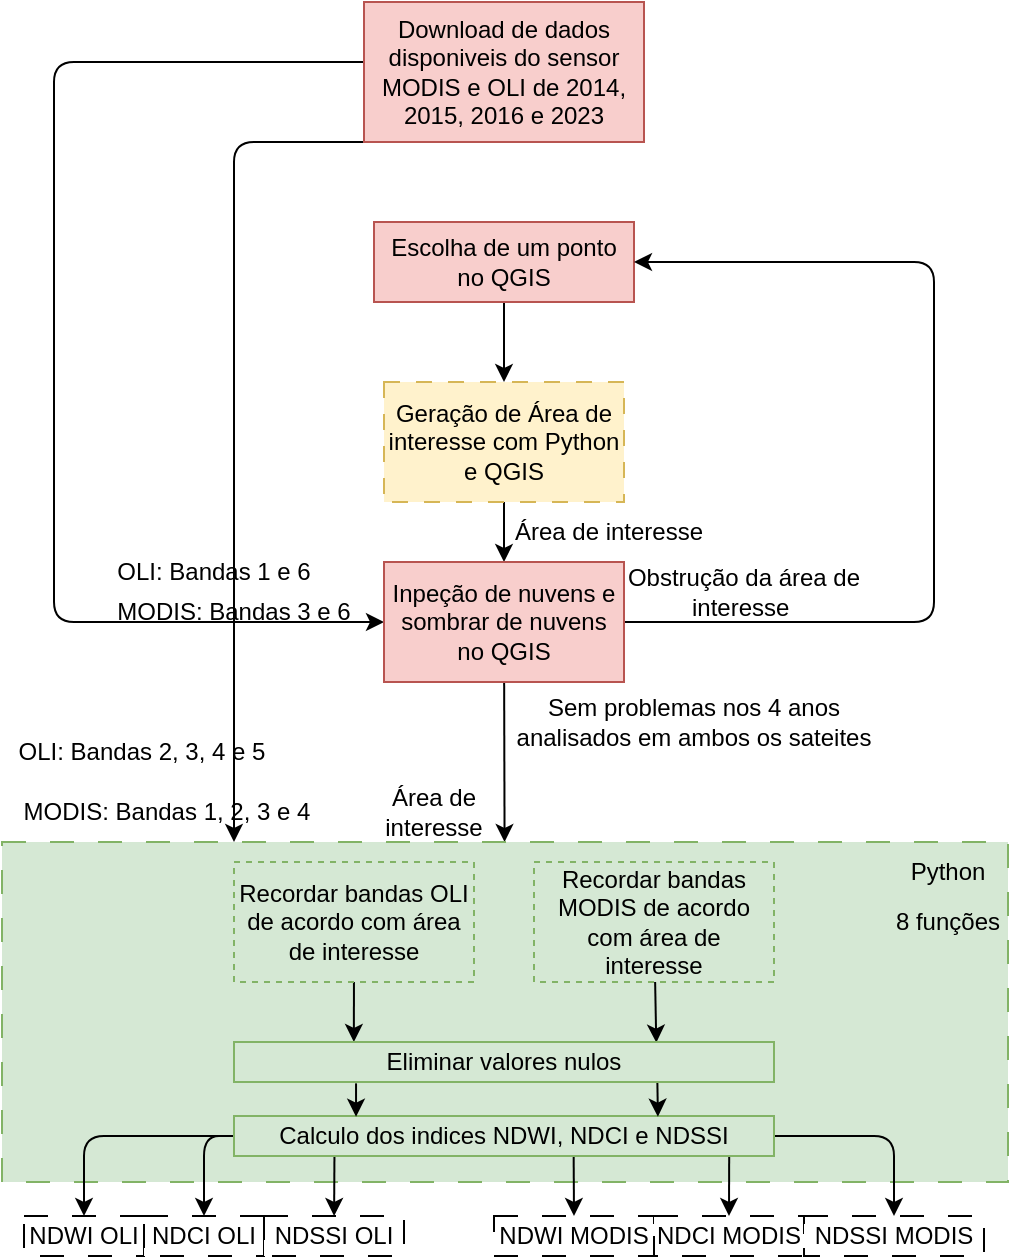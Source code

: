 <mxfile>
    <diagram id="s9P3gF4LQeoyMBb5u6v9" name="Page-1">
        <mxGraphModel dx="832" dy="597" grid="1" gridSize="10" guides="1" tooltips="1" connect="1" arrows="1" fold="1" page="1" pageScale="1" pageWidth="850" pageHeight="1100" math="0" shadow="0">
            <root>
                <mxCell id="0"/>
                <mxCell id="1" parent="0"/>
                <mxCell id="8" style="edgeStyle=none;html=1;entryX=0;entryY=0.5;entryDx=0;entryDy=0;" edge="1" parent="1" target="6">
                    <mxGeometry relative="1" as="geometry">
                        <mxPoint x="360" y="40" as="sourcePoint"/>
                        <mxPoint x="360" y="300" as="targetPoint"/>
                        <Array as="points">
                            <mxPoint x="200" y="40"/>
                            <mxPoint x="200" y="320"/>
                        </Array>
                    </mxGeometry>
                </mxCell>
                <mxCell id="18" style="edgeStyle=none;html=1;exitX=0;exitY=1;exitDx=0;exitDy=0;" edge="1" parent="1" source="2">
                    <mxGeometry relative="1" as="geometry">
                        <mxPoint x="290" y="430" as="targetPoint"/>
                        <Array as="points">
                            <mxPoint x="290" y="80"/>
                            <mxPoint x="290" y="130"/>
                        </Array>
                    </mxGeometry>
                </mxCell>
                <mxCell id="2" value="Download de dados disponiveis do sensor MODIS e OLI de 2014, 2015, 2016 e 2023" style="rounded=0;whiteSpace=wrap;html=1;fillColor=#f8cecc;strokeColor=#b85450;" vertex="1" parent="1">
                    <mxGeometry x="355" y="10" width="140" height="70" as="geometry"/>
                </mxCell>
                <mxCell id="7" value="" style="edgeStyle=none;html=1;" edge="1" parent="1" source="4" target="6">
                    <mxGeometry relative="1" as="geometry"/>
                </mxCell>
                <mxCell id="4" value="Geração de Área de interesse com Python e QGIS" style="rounded=0;whiteSpace=wrap;html=1;fillColor=#fff2cc;strokeColor=#d6b656;dashed=1;dashPattern=8 8;" vertex="1" parent="1">
                    <mxGeometry x="365" y="200" width="120" height="60" as="geometry"/>
                </mxCell>
                <mxCell id="5" value="" style="edgeStyle=none;html=1;" edge="1" parent="1" source="3" target="4">
                    <mxGeometry relative="1" as="geometry"/>
                </mxCell>
                <mxCell id="3" value="Escolha de um ponto no QGIS" style="rounded=0;whiteSpace=wrap;html=1;fillColor=#f8cecc;strokeColor=#b85450;" vertex="1" parent="1">
                    <mxGeometry x="360" y="120" width="130" height="40" as="geometry"/>
                </mxCell>
                <mxCell id="12" style="edgeStyle=none;html=1;" edge="1" parent="1" source="6" target="11">
                    <mxGeometry relative="1" as="geometry"/>
                </mxCell>
                <mxCell id="16" style="edgeStyle=none;html=1;entryX=1;entryY=0.5;entryDx=0;entryDy=0;" edge="1" parent="1" source="6" target="3">
                    <mxGeometry relative="1" as="geometry">
                        <mxPoint x="500" y="40" as="targetPoint"/>
                        <Array as="points">
                            <mxPoint x="640" y="320"/>
                            <mxPoint x="640" y="180"/>
                            <mxPoint x="640" y="140"/>
                        </Array>
                    </mxGeometry>
                </mxCell>
                <mxCell id="6" value="Inpeção de nuvens e sombrar de nuvens no QGIS" style="rounded=0;whiteSpace=wrap;html=1;fillColor=#f8cecc;strokeColor=#b85450;" vertex="1" parent="1">
                    <mxGeometry x="365" y="290" width="120" height="60" as="geometry"/>
                </mxCell>
                <mxCell id="9" value="OLI: Bandas 1 e 6" style="text;html=1;strokeColor=none;fillColor=none;align=center;verticalAlign=middle;whiteSpace=wrap;rounded=0;" vertex="1" parent="1">
                    <mxGeometry x="225" y="280" width="110" height="30" as="geometry"/>
                </mxCell>
                <mxCell id="10" value="MODIS: Bandas 3 e 6" style="text;html=1;strokeColor=none;fillColor=none;align=center;verticalAlign=middle;whiteSpace=wrap;rounded=0;" vertex="1" parent="1">
                    <mxGeometry x="225" y="300" width="130" height="30" as="geometry"/>
                </mxCell>
                <mxCell id="11" value="" style="rounded=0;whiteSpace=wrap;html=1;fillColor=#d5e8d4;strokeColor=#82b366;dashed=1;dashPattern=12 12;" vertex="1" parent="1">
                    <mxGeometry x="174" y="430" width="503" height="170" as="geometry"/>
                </mxCell>
                <mxCell id="13" value="Sem problemas nos 4 anos analisados em ambos os sateites" style="text;html=1;strokeColor=none;fillColor=none;align=center;verticalAlign=middle;whiteSpace=wrap;rounded=0;" vertex="1" parent="1">
                    <mxGeometry x="425" y="330" width="190" height="80" as="geometry"/>
                </mxCell>
                <mxCell id="17" value="Obstrução da área de interesse&amp;nbsp;" style="text;html=1;strokeColor=none;fillColor=none;align=center;verticalAlign=middle;whiteSpace=wrap;rounded=0;" vertex="1" parent="1">
                    <mxGeometry x="485" y="290" width="120" height="30" as="geometry"/>
                </mxCell>
                <mxCell id="19" value="OLI: Bandas 2, 3, 4 e 5" style="text;html=1;strokeColor=none;fillColor=none;align=center;verticalAlign=middle;whiteSpace=wrap;rounded=0;" vertex="1" parent="1">
                    <mxGeometry x="174" y="370" width="140" height="30" as="geometry"/>
                </mxCell>
                <mxCell id="20" value="MODIS: Bandas 1, 2, 3 e 4" style="text;html=1;strokeColor=none;fillColor=none;align=center;verticalAlign=middle;whiteSpace=wrap;rounded=0;" vertex="1" parent="1">
                    <mxGeometry x="174" y="400" width="165" height="30" as="geometry"/>
                </mxCell>
                <mxCell id="22" value="Área de interesse" style="text;html=1;strokeColor=none;fillColor=none;align=center;verticalAlign=middle;whiteSpace=wrap;rounded=0;" vertex="1" parent="1">
                    <mxGeometry x="360" y="400" width="60" height="30" as="geometry"/>
                </mxCell>
                <mxCell id="24" value="Área de interesse" style="text;html=1;strokeColor=none;fillColor=none;align=center;verticalAlign=middle;whiteSpace=wrap;rounded=0;" vertex="1" parent="1">
                    <mxGeometry x="425" y="260" width="105" height="30" as="geometry"/>
                </mxCell>
                <mxCell id="41" style="edgeStyle=none;html=1;entryX=0.222;entryY=0;entryDx=0;entryDy=0;entryPerimeter=0;" edge="1" parent="1" source="25" target="40">
                    <mxGeometry relative="1" as="geometry"/>
                </mxCell>
                <mxCell id="25" value="Recordar bandas OLI de acordo com área de interesse" style="rounded=0;whiteSpace=wrap;html=1;fillColor=#d5e8d4;strokeColor=#82b366;fillStyle=auto;dashed=1;" vertex="1" parent="1">
                    <mxGeometry x="290" y="440" width="120" height="60" as="geometry"/>
                </mxCell>
                <mxCell id="42" style="edgeStyle=none;html=1;entryX=0.782;entryY=0.016;entryDx=0;entryDy=0;entryPerimeter=0;" edge="1" parent="1" source="26" target="40">
                    <mxGeometry relative="1" as="geometry"/>
                </mxCell>
                <mxCell id="26" value="Recordar bandas MODIS de acordo com área de interesse" style="rounded=0;whiteSpace=wrap;html=1;fillColor=#d5e8d4;strokeColor=#82b366;dashed=1;" vertex="1" parent="1">
                    <mxGeometry x="440" y="440" width="120" height="60" as="geometry"/>
                </mxCell>
                <mxCell id="37" style="edgeStyle=none;html=1;entryX=0.5;entryY=0;entryDx=0;entryDy=0;" edge="1" parent="1" source="27" target="30">
                    <mxGeometry relative="1" as="geometry">
                        <Array as="points">
                            <mxPoint x="215" y="577"/>
                        </Array>
                    </mxGeometry>
                </mxCell>
                <mxCell id="38" style="edgeStyle=none;html=1;exitX=0;exitY=0.5;exitDx=0;exitDy=0;" edge="1" parent="1" source="27" target="32">
                    <mxGeometry relative="1" as="geometry">
                        <Array as="points">
                            <mxPoint x="275" y="577"/>
                        </Array>
                    </mxGeometry>
                </mxCell>
                <mxCell id="39" style="edgeStyle=none;html=1;exitX=0.186;exitY=0.99;exitDx=0;exitDy=0;exitPerimeter=0;" edge="1" parent="1" source="27" target="33">
                    <mxGeometry relative="1" as="geometry">
                        <Array as="points"/>
                    </mxGeometry>
                </mxCell>
                <mxCell id="45" style="edgeStyle=none;html=1;entryX=0.5;entryY=0;entryDx=0;entryDy=0;exitX=1;exitY=0.5;exitDx=0;exitDy=0;" edge="1" parent="1" source="27" target="36">
                    <mxGeometry relative="1" as="geometry">
                        <Array as="points">
                            <mxPoint x="620" y="577"/>
                        </Array>
                    </mxGeometry>
                </mxCell>
                <mxCell id="46" style="edgeStyle=none;html=1;entryX=0.5;entryY=0;entryDx=0;entryDy=0;exitX=0.917;exitY=0.973;exitDx=0;exitDy=0;exitPerimeter=0;" edge="1" parent="1" source="27" target="35">
                    <mxGeometry relative="1" as="geometry"/>
                </mxCell>
                <mxCell id="47" style="edgeStyle=none;html=1;entryX=0.5;entryY=0;entryDx=0;entryDy=0;exitX=0.629;exitY=1.02;exitDx=0;exitDy=0;exitPerimeter=0;" edge="1" parent="1" source="27" target="34">
                    <mxGeometry relative="1" as="geometry"/>
                </mxCell>
                <mxCell id="27" value="Calculo dos indices NDWI, NDCI e NDSSI" style="rounded=0;whiteSpace=wrap;html=1;fillColor=#d5e8d4;strokeColor=#82b366;" vertex="1" parent="1">
                    <mxGeometry x="290" y="567" width="270" height="20" as="geometry"/>
                </mxCell>
                <mxCell id="30" value="NDWI OLI" style="rounded=0;whiteSpace=wrap;html=1;dashed=1;dashPattern=12 12;" vertex="1" parent="1">
                    <mxGeometry x="185" y="617" width="60" height="20" as="geometry"/>
                </mxCell>
                <mxCell id="32" value="NDCI OLI" style="rounded=0;whiteSpace=wrap;html=1;dashed=1;dashPattern=12 12;" vertex="1" parent="1">
                    <mxGeometry x="245" y="617" width="60" height="20" as="geometry"/>
                </mxCell>
                <mxCell id="33" value="NDSSI OLI" style="rounded=0;whiteSpace=wrap;html=1;dashed=1;dashPattern=12 12;" vertex="1" parent="1">
                    <mxGeometry x="305" y="617" width="70" height="20" as="geometry"/>
                </mxCell>
                <mxCell id="34" value="NDWI MODIS" style="rounded=0;whiteSpace=wrap;html=1;dashed=1;dashPattern=12 12;" vertex="1" parent="1">
                    <mxGeometry x="420" y="617" width="80" height="20" as="geometry"/>
                </mxCell>
                <mxCell id="35" value="NDCI MODIS" style="rounded=0;whiteSpace=wrap;html=1;dashed=1;dashPattern=12 12;" vertex="1" parent="1">
                    <mxGeometry x="500" y="617" width="75" height="20" as="geometry"/>
                </mxCell>
                <mxCell id="36" value="NDSSI MODIS" style="rounded=0;whiteSpace=wrap;html=1;dashed=1;dashPattern=12 12;" vertex="1" parent="1">
                    <mxGeometry x="575" y="617" width="90" height="20" as="geometry"/>
                </mxCell>
                <mxCell id="43" style="edgeStyle=none;html=1;entryX=0.226;entryY=0.017;entryDx=0;entryDy=0;entryPerimeter=0;exitX=0.226;exitY=1.034;exitDx=0;exitDy=0;exitPerimeter=0;" edge="1" parent="1" source="40" target="27">
                    <mxGeometry relative="1" as="geometry"/>
                </mxCell>
                <mxCell id="44" style="edgeStyle=none;html=1;entryX=0.785;entryY=0.017;entryDx=0;entryDy=0;entryPerimeter=0;exitX=0.784;exitY=0.984;exitDx=0;exitDy=0;exitPerimeter=0;" edge="1" parent="1" source="40" target="27">
                    <mxGeometry relative="1" as="geometry"/>
                </mxCell>
                <mxCell id="40" value="Eliminar valores nulos" style="rounded=0;whiteSpace=wrap;html=1;fillColor=#d5e8d4;strokeColor=#82b366;" vertex="1" parent="1">
                    <mxGeometry x="290" y="530" width="270" height="20" as="geometry"/>
                </mxCell>
                <mxCell id="48" value="Python" style="text;html=1;strokeColor=none;fillColor=none;align=center;verticalAlign=middle;whiteSpace=wrap;rounded=0;" vertex="1" parent="1">
                    <mxGeometry x="617" y="430" width="60" height="30" as="geometry"/>
                </mxCell>
                <mxCell id="49" value="8 funções" style="text;html=1;strokeColor=none;fillColor=none;align=center;verticalAlign=middle;whiteSpace=wrap;rounded=0;" vertex="1" parent="1">
                    <mxGeometry x="617" y="455" width="60" height="30" as="geometry"/>
                </mxCell>
            </root>
        </mxGraphModel>
    </diagram>
</mxfile>